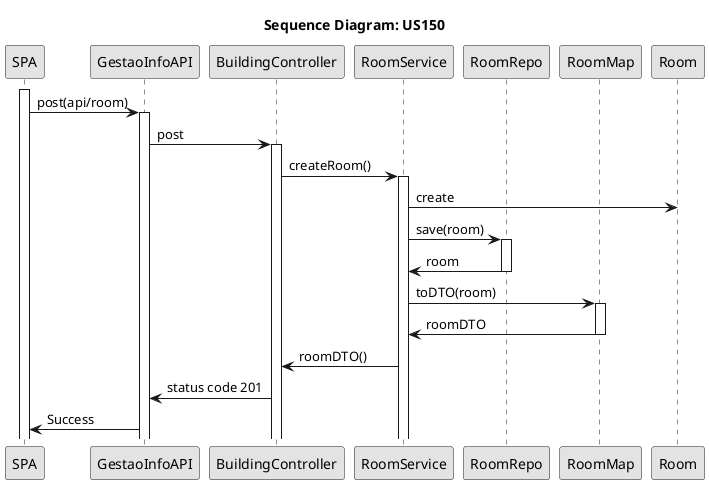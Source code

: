 @startuml

skinparam Monochrome true
skinparam PackageStyle rectangle
skinparam Shadowing false

title Sequence Diagram: US150

participant "SPA" as SPA
participant "GestaoInfoAPI" as API
participant "BuildingController" as Controller
participant "RoomService" as Service
participant "RoomRepo" as Repo
participant "RoomMap" as Map
participant "Room" as Room




activate SPA
SPA -> API: post(api/room)
activate API
API -> Controller: post
activate Controller
Controller -> Service: createRoom()
activate Service
Service -> Room: create

Service -> Repo: save(room)
activate Repo
Repo -> Service: room
deactivate Repo


Service -> Map: toDTO(room)
activate Map
Map -> Service: roomDTO
deactivate


Service -> Controller: roomDTO()
Controller -> API: status code 201
API -> SPA: Success


@enduml